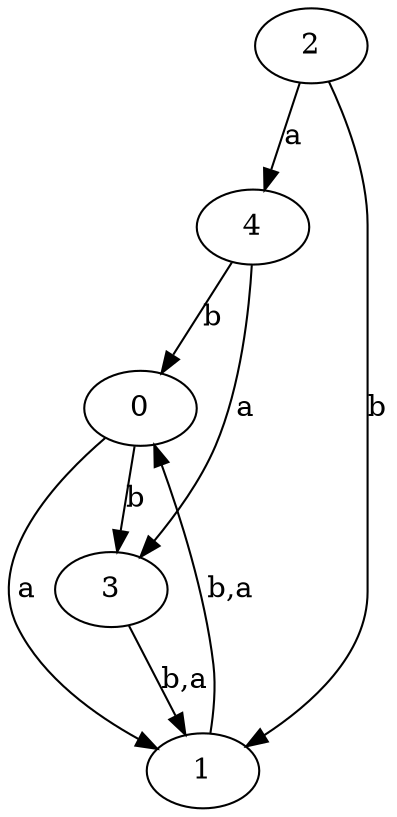 digraph {
 ranksep=0.5;
 d2tdocpreamble = "\usetikzlibrary{automata}";
 d2tfigpreamble = "\tikzstyle{every state}= [ draw=blue!50,very thick,fill=blue!20]  \tikzstyle{auto}= [fill=white]";
 node [style="state"];
 edge [lblstyle="auto",topath="bend right", len=4  ]
  "0" [label="0",];
  "1" [label="1",style = "state, initial, accepting"];
  "2" [label="2",];
  "3" [label="3",];
  "4" [label="4",];
  "0" -> "1" [label="a"];
  "0" -> "3" [label="b"];
  "1" -> "0" [label="b,a"];
  "2" -> "1" [label="b"];
  "2" -> "4" [label="a"];
  "3" -> "1" [label="b,a"];
  "4" -> "0" [label="b"];
  "4" -> "3" [label="a"];
}